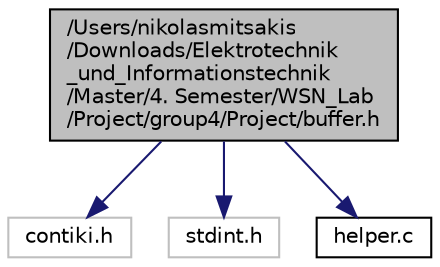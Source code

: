 digraph "/Users/nikolasmitsakis/Downloads/Elektrotechnik_und_Informationstechnik/Master/4. Semester/WSN_Lab/Project/group4/Project/buffer.h"
{
 // LATEX_PDF_SIZE
  edge [fontname="Helvetica",fontsize="10",labelfontname="Helvetica",labelfontsize="10"];
  node [fontname="Helvetica",fontsize="10",shape=record];
  Node1 [label="/Users/nikolasmitsakis\l/Downloads/Elektrotechnik\l_und_Informationstechnik\l/Master/4. Semester/WSN_Lab\l/Project/group4/Project/buffer.h",height=0.2,width=0.4,color="black", fillcolor="grey75", style="filled", fontcolor="black",tooltip=" "];
  Node1 -> Node2 [color="midnightblue",fontsize="10",style="solid",fontname="Helvetica"];
  Node2 [label="contiki.h",height=0.2,width=0.4,color="grey75", fillcolor="white", style="filled",tooltip=" "];
  Node1 -> Node3 [color="midnightblue",fontsize="10",style="solid",fontname="Helvetica"];
  Node3 [label="stdint.h",height=0.2,width=0.4,color="grey75", fillcolor="white", style="filled",tooltip=" "];
  Node1 -> Node4 [color="midnightblue",fontsize="10",style="solid",fontname="Helvetica"];
  Node4 [label="helper.c",height=0.2,width=0.4,color="black", fillcolor="white", style="filled",URL="$helper_8c.html",tooltip=" "];
}
